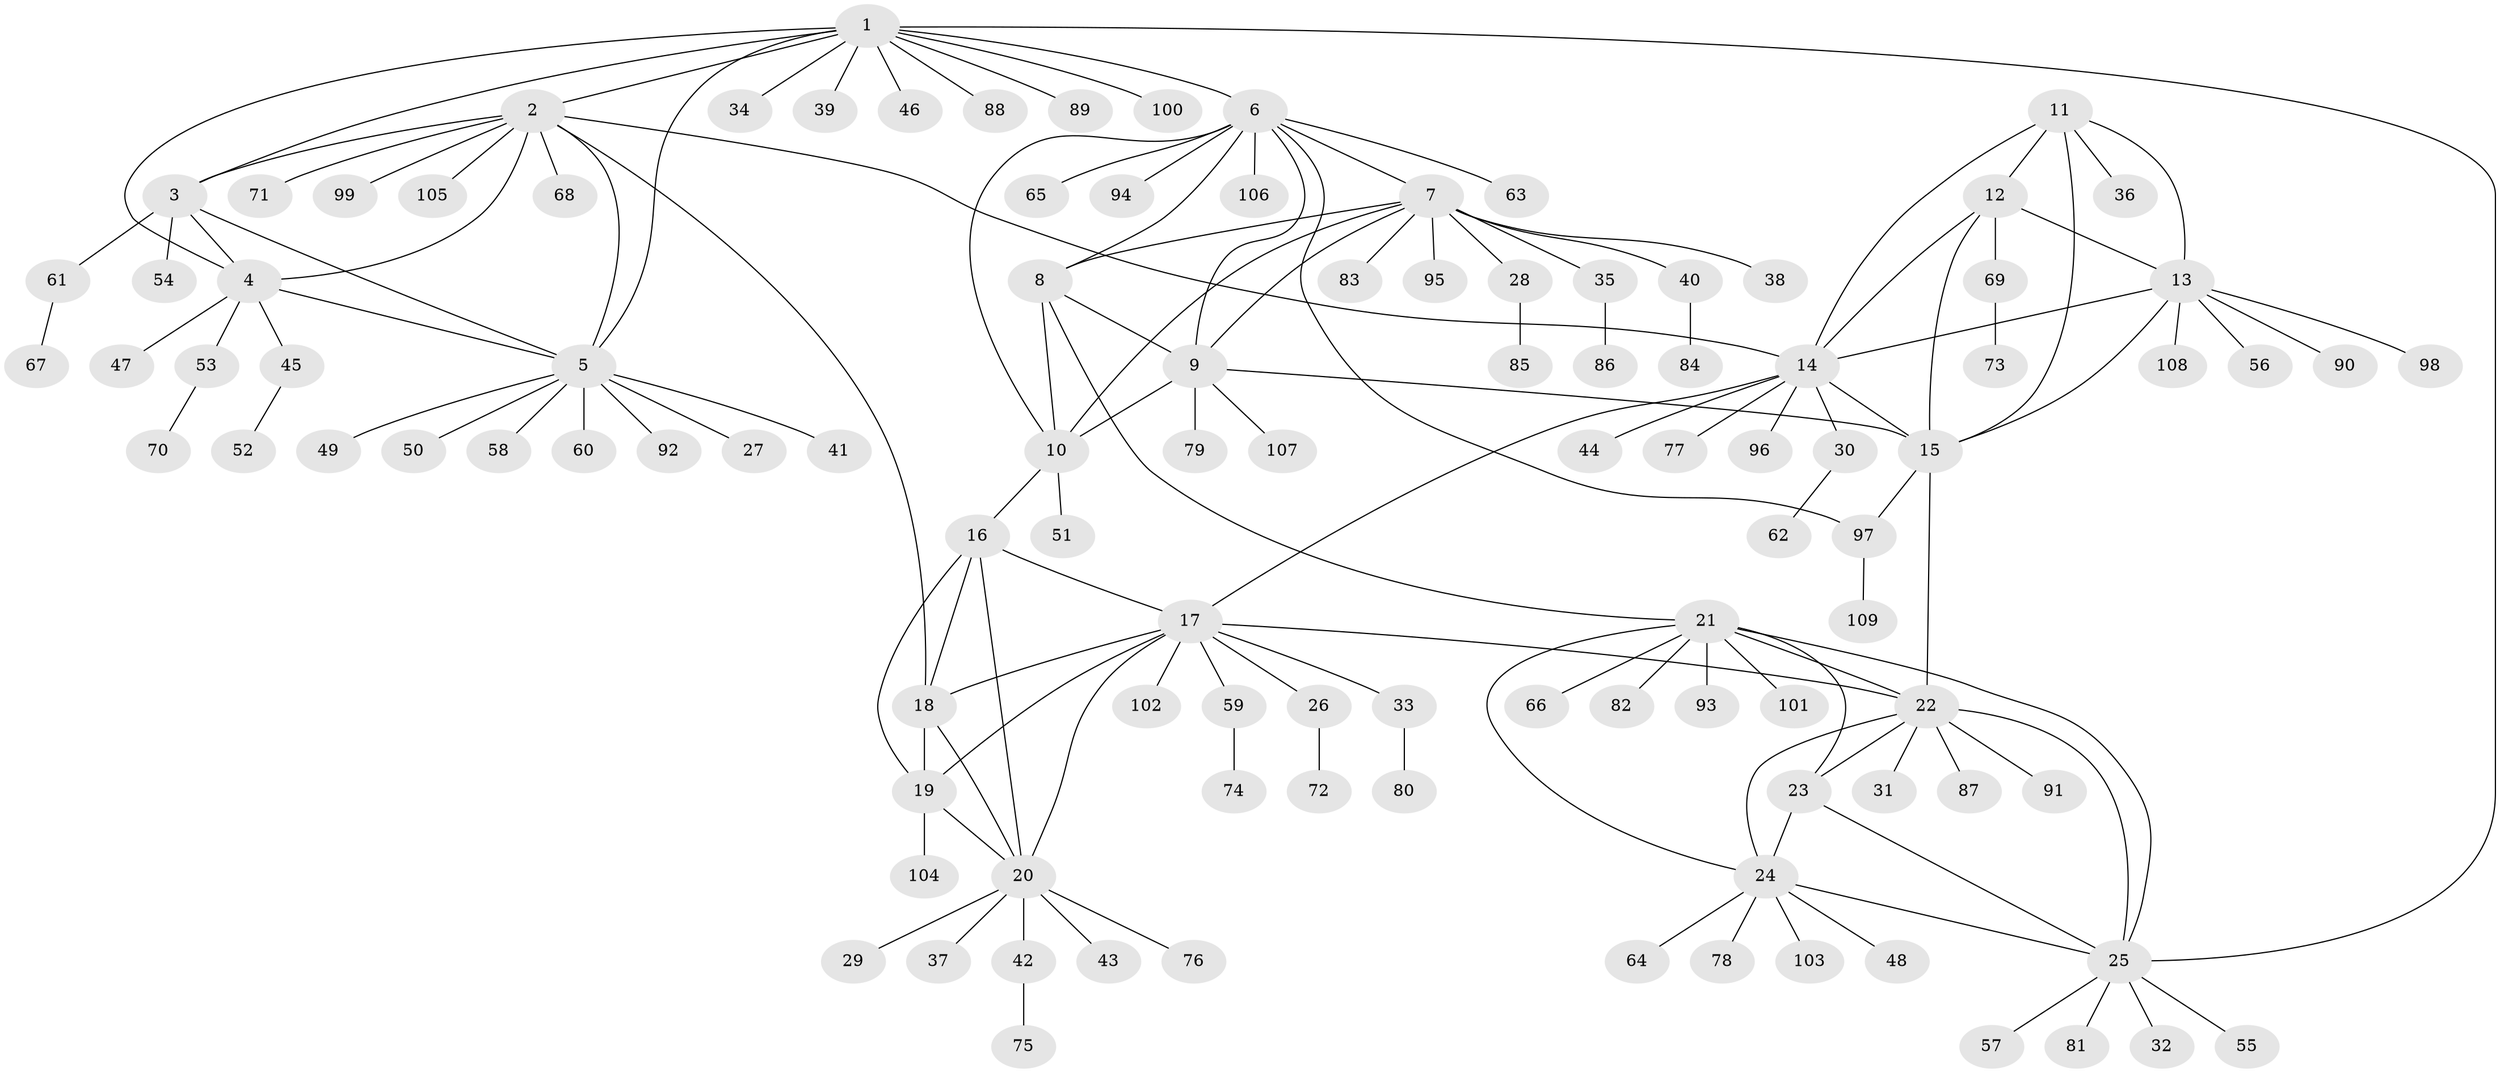 // Generated by graph-tools (version 1.1) at 2025/50/03/09/25 03:50:34]
// undirected, 109 vertices, 145 edges
graph export_dot {
graph [start="1"]
  node [color=gray90,style=filled];
  1;
  2;
  3;
  4;
  5;
  6;
  7;
  8;
  9;
  10;
  11;
  12;
  13;
  14;
  15;
  16;
  17;
  18;
  19;
  20;
  21;
  22;
  23;
  24;
  25;
  26;
  27;
  28;
  29;
  30;
  31;
  32;
  33;
  34;
  35;
  36;
  37;
  38;
  39;
  40;
  41;
  42;
  43;
  44;
  45;
  46;
  47;
  48;
  49;
  50;
  51;
  52;
  53;
  54;
  55;
  56;
  57;
  58;
  59;
  60;
  61;
  62;
  63;
  64;
  65;
  66;
  67;
  68;
  69;
  70;
  71;
  72;
  73;
  74;
  75;
  76;
  77;
  78;
  79;
  80;
  81;
  82;
  83;
  84;
  85;
  86;
  87;
  88;
  89;
  90;
  91;
  92;
  93;
  94;
  95;
  96;
  97;
  98;
  99;
  100;
  101;
  102;
  103;
  104;
  105;
  106;
  107;
  108;
  109;
  1 -- 2;
  1 -- 3;
  1 -- 4;
  1 -- 5;
  1 -- 6;
  1 -- 25;
  1 -- 34;
  1 -- 39;
  1 -- 46;
  1 -- 88;
  1 -- 89;
  1 -- 100;
  2 -- 3;
  2 -- 4;
  2 -- 5;
  2 -- 14;
  2 -- 18;
  2 -- 68;
  2 -- 71;
  2 -- 99;
  2 -- 105;
  3 -- 4;
  3 -- 5;
  3 -- 54;
  3 -- 61;
  4 -- 5;
  4 -- 45;
  4 -- 47;
  4 -- 53;
  5 -- 27;
  5 -- 41;
  5 -- 49;
  5 -- 50;
  5 -- 58;
  5 -- 60;
  5 -- 92;
  6 -- 7;
  6 -- 8;
  6 -- 9;
  6 -- 10;
  6 -- 63;
  6 -- 65;
  6 -- 94;
  6 -- 97;
  6 -- 106;
  7 -- 8;
  7 -- 9;
  7 -- 10;
  7 -- 28;
  7 -- 35;
  7 -- 38;
  7 -- 40;
  7 -- 83;
  7 -- 95;
  8 -- 9;
  8 -- 10;
  8 -- 21;
  9 -- 10;
  9 -- 15;
  9 -- 79;
  9 -- 107;
  10 -- 16;
  10 -- 51;
  11 -- 12;
  11 -- 13;
  11 -- 14;
  11 -- 15;
  11 -- 36;
  12 -- 13;
  12 -- 14;
  12 -- 15;
  12 -- 69;
  13 -- 14;
  13 -- 15;
  13 -- 56;
  13 -- 90;
  13 -- 98;
  13 -- 108;
  14 -- 15;
  14 -- 17;
  14 -- 30;
  14 -- 44;
  14 -- 77;
  14 -- 96;
  15 -- 22;
  15 -- 97;
  16 -- 17;
  16 -- 18;
  16 -- 19;
  16 -- 20;
  17 -- 18;
  17 -- 19;
  17 -- 20;
  17 -- 22;
  17 -- 26;
  17 -- 33;
  17 -- 59;
  17 -- 102;
  18 -- 19;
  18 -- 20;
  19 -- 20;
  19 -- 104;
  20 -- 29;
  20 -- 37;
  20 -- 42;
  20 -- 43;
  20 -- 76;
  21 -- 22;
  21 -- 23;
  21 -- 24;
  21 -- 25;
  21 -- 66;
  21 -- 82;
  21 -- 93;
  21 -- 101;
  22 -- 23;
  22 -- 24;
  22 -- 25;
  22 -- 31;
  22 -- 87;
  22 -- 91;
  23 -- 24;
  23 -- 25;
  24 -- 25;
  24 -- 48;
  24 -- 64;
  24 -- 78;
  24 -- 103;
  25 -- 32;
  25 -- 55;
  25 -- 57;
  25 -- 81;
  26 -- 72;
  28 -- 85;
  30 -- 62;
  33 -- 80;
  35 -- 86;
  40 -- 84;
  42 -- 75;
  45 -- 52;
  53 -- 70;
  59 -- 74;
  61 -- 67;
  69 -- 73;
  97 -- 109;
}
